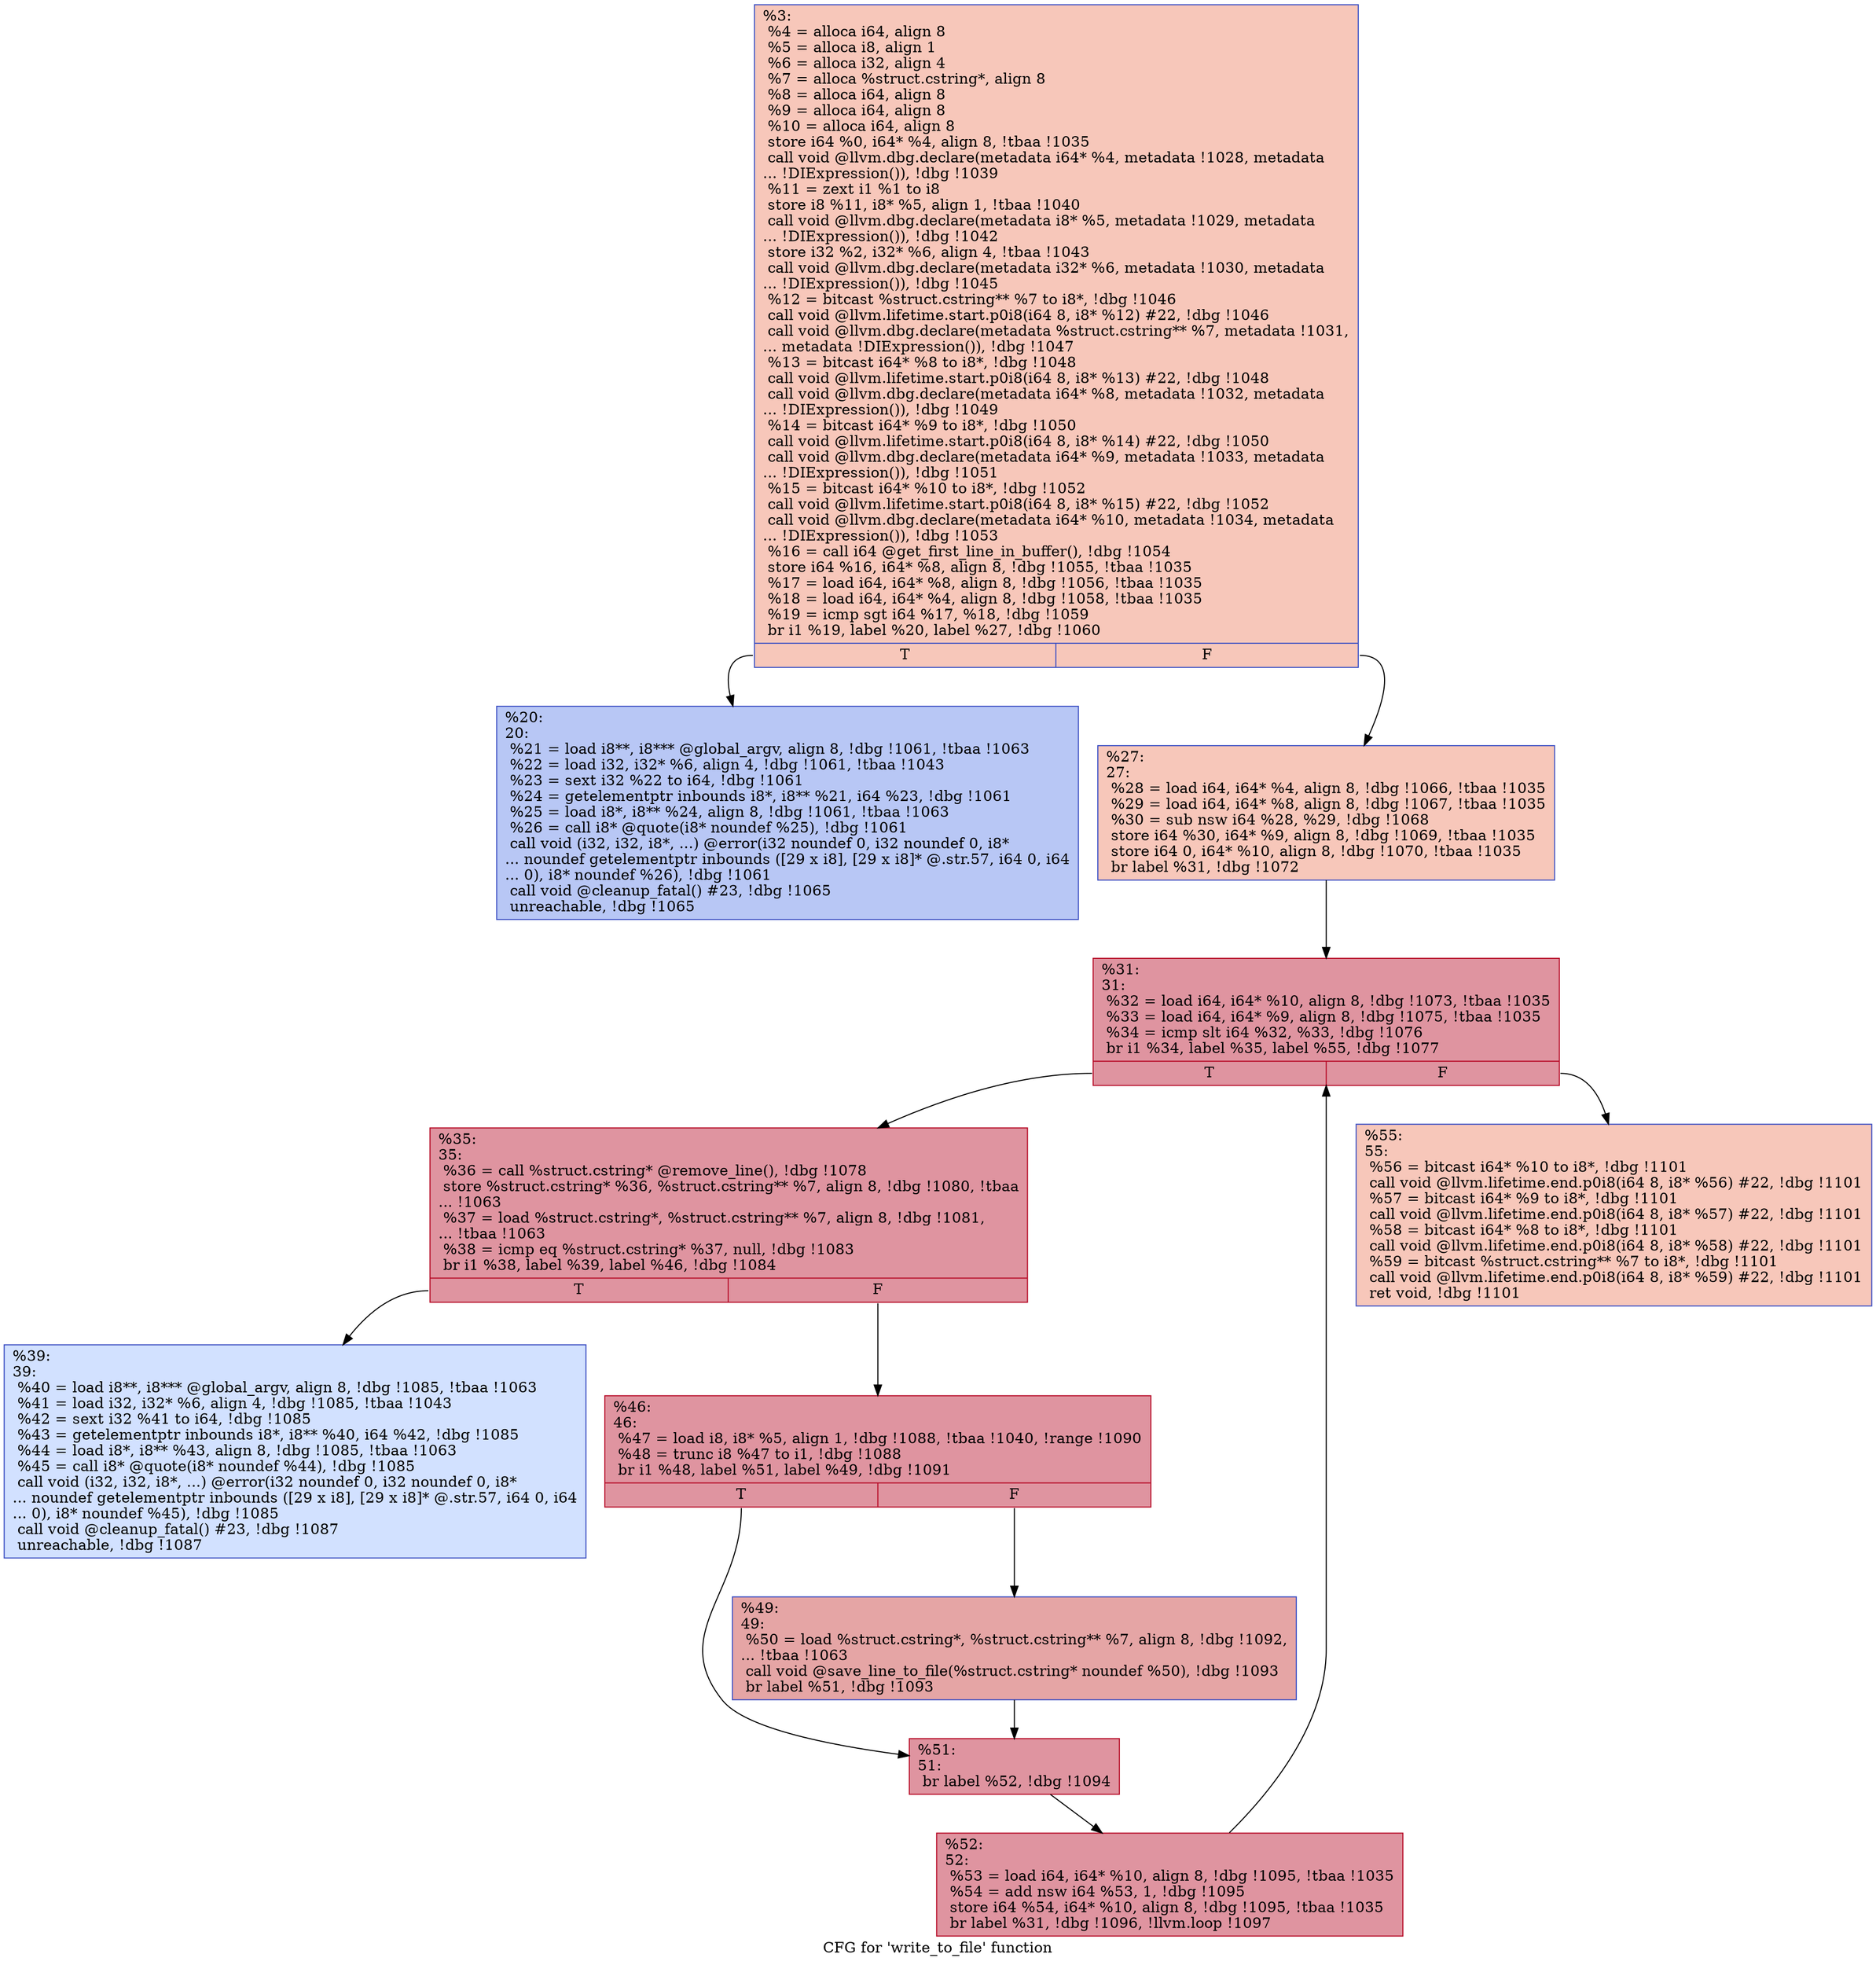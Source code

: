 digraph "CFG for 'write_to_file' function" {
	label="CFG for 'write_to_file' function";

	Node0x2377350 [shape=record,color="#3d50c3ff", style=filled, fillcolor="#ec7f6370",label="{%3:\l  %4 = alloca i64, align 8\l  %5 = alloca i8, align 1\l  %6 = alloca i32, align 4\l  %7 = alloca %struct.cstring*, align 8\l  %8 = alloca i64, align 8\l  %9 = alloca i64, align 8\l  %10 = alloca i64, align 8\l  store i64 %0, i64* %4, align 8, !tbaa !1035\l  call void @llvm.dbg.declare(metadata i64* %4, metadata !1028, metadata\l... !DIExpression()), !dbg !1039\l  %11 = zext i1 %1 to i8\l  store i8 %11, i8* %5, align 1, !tbaa !1040\l  call void @llvm.dbg.declare(metadata i8* %5, metadata !1029, metadata\l... !DIExpression()), !dbg !1042\l  store i32 %2, i32* %6, align 4, !tbaa !1043\l  call void @llvm.dbg.declare(metadata i32* %6, metadata !1030, metadata\l... !DIExpression()), !dbg !1045\l  %12 = bitcast %struct.cstring** %7 to i8*, !dbg !1046\l  call void @llvm.lifetime.start.p0i8(i64 8, i8* %12) #22, !dbg !1046\l  call void @llvm.dbg.declare(metadata %struct.cstring** %7, metadata !1031,\l... metadata !DIExpression()), !dbg !1047\l  %13 = bitcast i64* %8 to i8*, !dbg !1048\l  call void @llvm.lifetime.start.p0i8(i64 8, i8* %13) #22, !dbg !1048\l  call void @llvm.dbg.declare(metadata i64* %8, metadata !1032, metadata\l... !DIExpression()), !dbg !1049\l  %14 = bitcast i64* %9 to i8*, !dbg !1050\l  call void @llvm.lifetime.start.p0i8(i64 8, i8* %14) #22, !dbg !1050\l  call void @llvm.dbg.declare(metadata i64* %9, metadata !1033, metadata\l... !DIExpression()), !dbg !1051\l  %15 = bitcast i64* %10 to i8*, !dbg !1052\l  call void @llvm.lifetime.start.p0i8(i64 8, i8* %15) #22, !dbg !1052\l  call void @llvm.dbg.declare(metadata i64* %10, metadata !1034, metadata\l... !DIExpression()), !dbg !1053\l  %16 = call i64 @get_first_line_in_buffer(), !dbg !1054\l  store i64 %16, i64* %8, align 8, !dbg !1055, !tbaa !1035\l  %17 = load i64, i64* %8, align 8, !dbg !1056, !tbaa !1035\l  %18 = load i64, i64* %4, align 8, !dbg !1058, !tbaa !1035\l  %19 = icmp sgt i64 %17, %18, !dbg !1059\l  br i1 %19, label %20, label %27, !dbg !1060\l|{<s0>T|<s1>F}}"];
	Node0x2377350:s0 -> Node0x2377440;
	Node0x2377350:s1 -> Node0x2377490;
	Node0x2377440 [shape=record,color="#3d50c3ff", style=filled, fillcolor="#5f7fe870",label="{%20:\l20:                                               \l  %21 = load i8**, i8*** @global_argv, align 8, !dbg !1061, !tbaa !1063\l  %22 = load i32, i32* %6, align 4, !dbg !1061, !tbaa !1043\l  %23 = sext i32 %22 to i64, !dbg !1061\l  %24 = getelementptr inbounds i8*, i8** %21, i64 %23, !dbg !1061\l  %25 = load i8*, i8** %24, align 8, !dbg !1061, !tbaa !1063\l  %26 = call i8* @quote(i8* noundef %25), !dbg !1061\l  call void (i32, i32, i8*, ...) @error(i32 noundef 0, i32 noundef 0, i8*\l... noundef getelementptr inbounds ([29 x i8], [29 x i8]* @.str.57, i64 0, i64\l... 0), i8* noundef %26), !dbg !1061\l  call void @cleanup_fatal() #23, !dbg !1065\l  unreachable, !dbg !1065\l}"];
	Node0x2377490 [shape=record,color="#3d50c3ff", style=filled, fillcolor="#ec7f6370",label="{%27:\l27:                                               \l  %28 = load i64, i64* %4, align 8, !dbg !1066, !tbaa !1035\l  %29 = load i64, i64* %8, align 8, !dbg !1067, !tbaa !1035\l  %30 = sub nsw i64 %28, %29, !dbg !1068\l  store i64 %30, i64* %9, align 8, !dbg !1069, !tbaa !1035\l  store i64 0, i64* %10, align 8, !dbg !1070, !tbaa !1035\l  br label %31, !dbg !1072\l}"];
	Node0x2377490 -> Node0x23b6520;
	Node0x23b6520 [shape=record,color="#b70d28ff", style=filled, fillcolor="#b70d2870",label="{%31:\l31:                                               \l  %32 = load i64, i64* %10, align 8, !dbg !1073, !tbaa !1035\l  %33 = load i64, i64* %9, align 8, !dbg !1075, !tbaa !1035\l  %34 = icmp slt i64 %32, %33, !dbg !1076\l  br i1 %34, label %35, label %55, !dbg !1077\l|{<s0>T|<s1>F}}"];
	Node0x23b6520:s0 -> Node0x23b6570;
	Node0x23b6520:s1 -> Node0x23b6750;
	Node0x23b6570 [shape=record,color="#b70d28ff", style=filled, fillcolor="#b70d2870",label="{%35:\l35:                                               \l  %36 = call %struct.cstring* @remove_line(), !dbg !1078\l  store %struct.cstring* %36, %struct.cstring** %7, align 8, !dbg !1080, !tbaa\l... !1063\l  %37 = load %struct.cstring*, %struct.cstring** %7, align 8, !dbg !1081,\l... !tbaa !1063\l  %38 = icmp eq %struct.cstring* %37, null, !dbg !1083\l  br i1 %38, label %39, label %46, !dbg !1084\l|{<s0>T|<s1>F}}"];
	Node0x23b6570:s0 -> Node0x23b65c0;
	Node0x23b6570:s1 -> Node0x23b6610;
	Node0x23b65c0 [shape=record,color="#3d50c3ff", style=filled, fillcolor="#9abbff70",label="{%39:\l39:                                               \l  %40 = load i8**, i8*** @global_argv, align 8, !dbg !1085, !tbaa !1063\l  %41 = load i32, i32* %6, align 4, !dbg !1085, !tbaa !1043\l  %42 = sext i32 %41 to i64, !dbg !1085\l  %43 = getelementptr inbounds i8*, i8** %40, i64 %42, !dbg !1085\l  %44 = load i8*, i8** %43, align 8, !dbg !1085, !tbaa !1063\l  %45 = call i8* @quote(i8* noundef %44), !dbg !1085\l  call void (i32, i32, i8*, ...) @error(i32 noundef 0, i32 noundef 0, i8*\l... noundef getelementptr inbounds ([29 x i8], [29 x i8]* @.str.57, i64 0, i64\l... 0), i8* noundef %45), !dbg !1085\l  call void @cleanup_fatal() #23, !dbg !1087\l  unreachable, !dbg !1087\l}"];
	Node0x23b6610 [shape=record,color="#b70d28ff", style=filled, fillcolor="#b70d2870",label="{%46:\l46:                                               \l  %47 = load i8, i8* %5, align 1, !dbg !1088, !tbaa !1040, !range !1090\l  %48 = trunc i8 %47 to i1, !dbg !1088\l  br i1 %48, label %51, label %49, !dbg !1091\l|{<s0>T|<s1>F}}"];
	Node0x23b6610:s0 -> Node0x23b66b0;
	Node0x23b6610:s1 -> Node0x23b6660;
	Node0x23b6660 [shape=record,color="#3d50c3ff", style=filled, fillcolor="#c5333470",label="{%49:\l49:                                               \l  %50 = load %struct.cstring*, %struct.cstring** %7, align 8, !dbg !1092,\l... !tbaa !1063\l  call void @save_line_to_file(%struct.cstring* noundef %50), !dbg !1093\l  br label %51, !dbg !1093\l}"];
	Node0x23b6660 -> Node0x23b66b0;
	Node0x23b66b0 [shape=record,color="#b70d28ff", style=filled, fillcolor="#b70d2870",label="{%51:\l51:                                               \l  br label %52, !dbg !1094\l}"];
	Node0x23b66b0 -> Node0x23b6700;
	Node0x23b6700 [shape=record,color="#b70d28ff", style=filled, fillcolor="#b70d2870",label="{%52:\l52:                                               \l  %53 = load i64, i64* %10, align 8, !dbg !1095, !tbaa !1035\l  %54 = add nsw i64 %53, 1, !dbg !1095\l  store i64 %54, i64* %10, align 8, !dbg !1095, !tbaa !1035\l  br label %31, !dbg !1096, !llvm.loop !1097\l}"];
	Node0x23b6700 -> Node0x23b6520;
	Node0x23b6750 [shape=record,color="#3d50c3ff", style=filled, fillcolor="#ec7f6370",label="{%55:\l55:                                               \l  %56 = bitcast i64* %10 to i8*, !dbg !1101\l  call void @llvm.lifetime.end.p0i8(i64 8, i8* %56) #22, !dbg !1101\l  %57 = bitcast i64* %9 to i8*, !dbg !1101\l  call void @llvm.lifetime.end.p0i8(i64 8, i8* %57) #22, !dbg !1101\l  %58 = bitcast i64* %8 to i8*, !dbg !1101\l  call void @llvm.lifetime.end.p0i8(i64 8, i8* %58) #22, !dbg !1101\l  %59 = bitcast %struct.cstring** %7 to i8*, !dbg !1101\l  call void @llvm.lifetime.end.p0i8(i64 8, i8* %59) #22, !dbg !1101\l  ret void, !dbg !1101\l}"];
}
